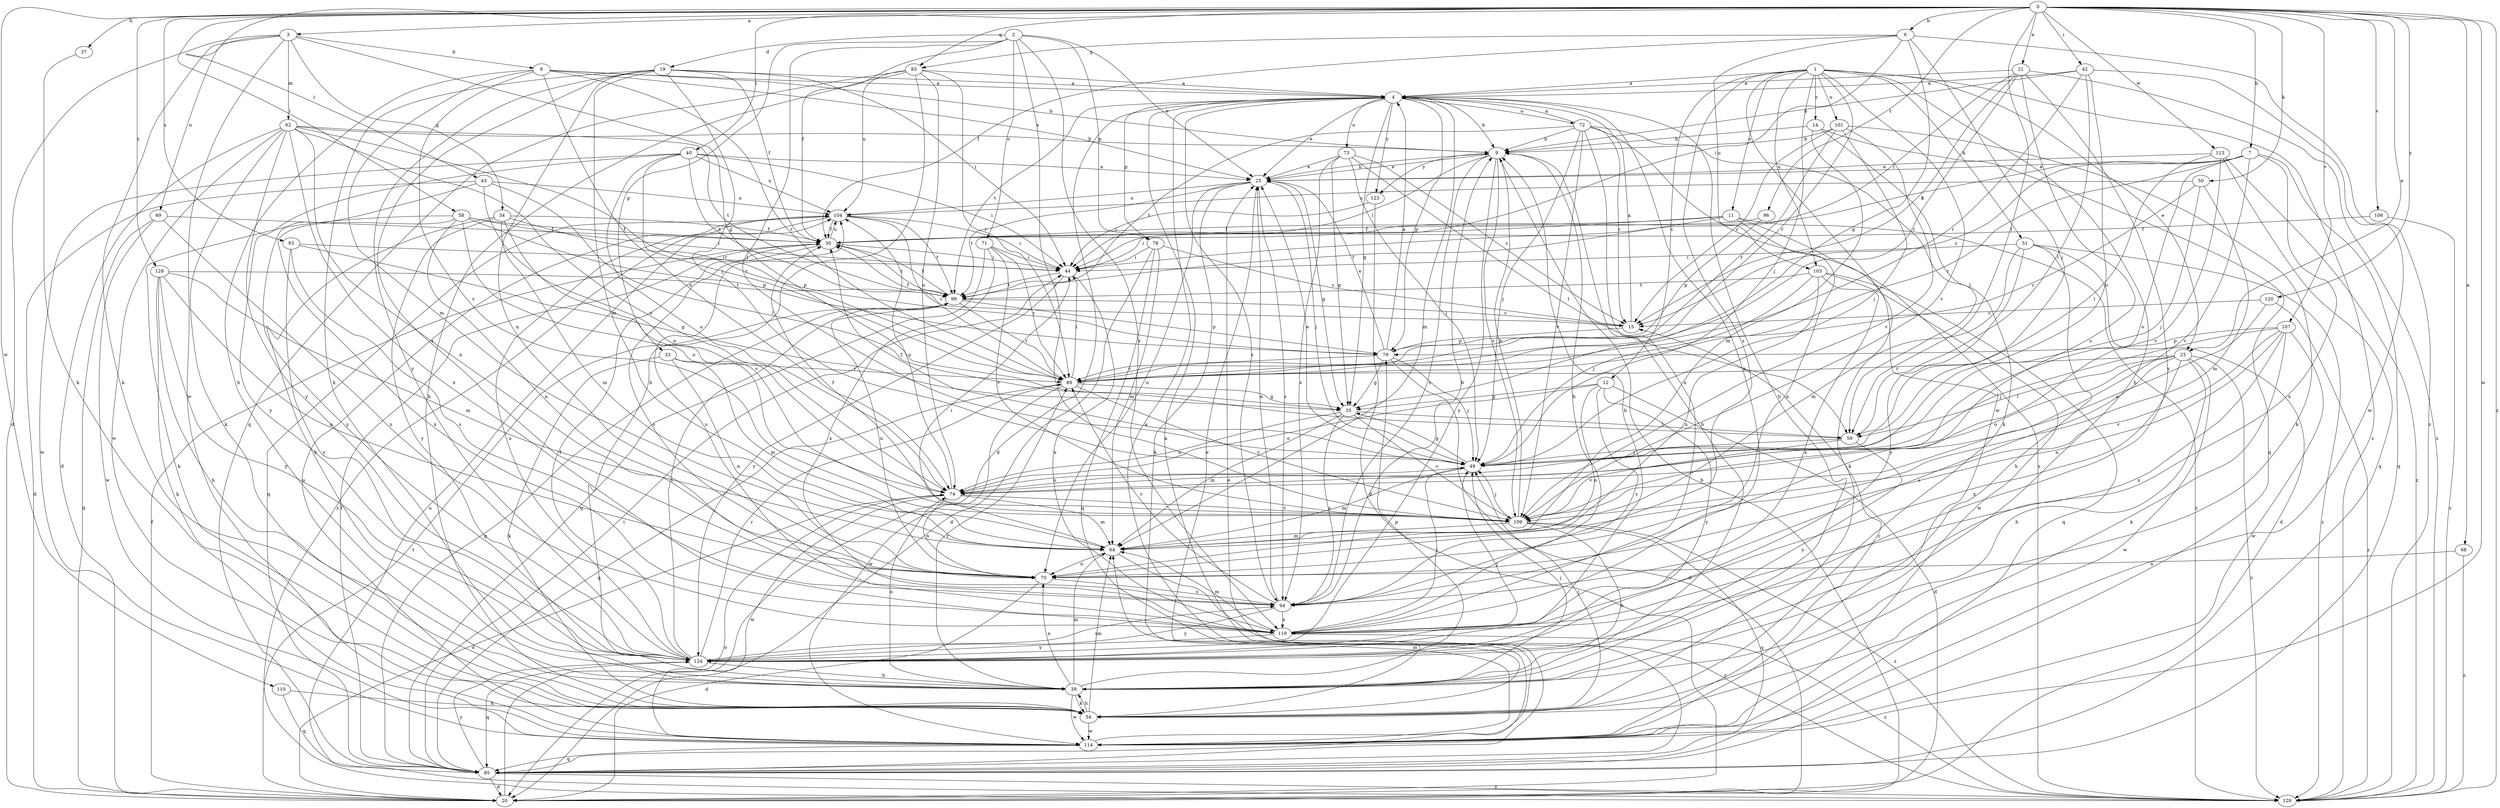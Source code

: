 strict digraph  {
0;
1;
2;
3;
4;
6;
7;
8;
9;
11;
12;
14;
15;
19;
20;
21;
23;
25;
30;
33;
34;
35;
37;
39;
40;
42;
43;
44;
49;
50;
51;
54;
58;
59;
62;
64;
68;
69;
70;
71;
72;
73;
74;
78;
79;
83;
85;
89;
93;
94;
96;
99;
101;
103;
104;
106;
107;
109;
110;
113;
114;
119;
120;
123;
124;
128;
129;
0 -> 3  [label=a];
0 -> 6  [label=b];
0 -> 7  [label=b];
0 -> 21  [label=e];
0 -> 23  [label=e];
0 -> 37  [label=h];
0 -> 40  [label=i];
0 -> 42  [label=i];
0 -> 43  [label=i];
0 -> 50  [label=k];
0 -> 58  [label=l];
0 -> 59  [label=l];
0 -> 68  [label=n];
0 -> 83  [label=q];
0 -> 93  [label=s];
0 -> 96  [label=t];
0 -> 106  [label=v];
0 -> 107  [label=v];
0 -> 110  [label=w];
0 -> 113  [label=w];
0 -> 114  [label=w];
0 -> 120  [label=y];
0 -> 128  [label=z];
0 -> 129  [label=z];
1 -> 4  [label=a];
1 -> 11  [label=c];
1 -> 12  [label=c];
1 -> 14  [label=c];
1 -> 23  [label=e];
1 -> 39  [label=h];
1 -> 49  [label=j];
1 -> 51  [label=k];
1 -> 89  [label=r];
1 -> 94  [label=s];
1 -> 101  [label=u];
1 -> 103  [label=u];
1 -> 109  [label=v];
1 -> 114  [label=w];
1 -> 129  [label=z];
2 -> 19  [label=d];
2 -> 25  [label=e];
2 -> 30  [label=f];
2 -> 33  [label=g];
2 -> 49  [label=j];
2 -> 71  [label=o];
2 -> 78  [label=p];
2 -> 109  [label=v];
2 -> 119  [label=x];
3 -> 8  [label=b];
3 -> 20  [label=d];
3 -> 34  [label=g];
3 -> 35  [label=g];
3 -> 54  [label=k];
3 -> 62  [label=m];
3 -> 69  [label=n];
3 -> 114  [label=w];
4 -> 9  [label=b];
4 -> 20  [label=d];
4 -> 25  [label=e];
4 -> 35  [label=g];
4 -> 39  [label=h];
4 -> 64  [label=m];
4 -> 72  [label=o];
4 -> 73  [label=o];
4 -> 78  [label=p];
4 -> 79  [label=p];
4 -> 94  [label=s];
4 -> 99  [label=t];
4 -> 119  [label=x];
4 -> 123  [label=y];
6 -> 30  [label=f];
6 -> 35  [label=g];
6 -> 44  [label=i];
6 -> 49  [label=j];
6 -> 83  [label=q];
6 -> 103  [label=u];
6 -> 129  [label=z];
7 -> 15  [label=c];
7 -> 25  [label=e];
7 -> 30  [label=f];
7 -> 74  [label=o];
7 -> 85  [label=q];
7 -> 89  [label=r];
7 -> 109  [label=v];
7 -> 119  [label=x];
8 -> 4  [label=a];
8 -> 9  [label=b];
8 -> 25  [label=e];
8 -> 39  [label=h];
8 -> 64  [label=m];
8 -> 74  [label=o];
8 -> 89  [label=r];
8 -> 109  [label=v];
9 -> 25  [label=e];
9 -> 44  [label=i];
9 -> 94  [label=s];
9 -> 109  [label=v];
9 -> 123  [label=y];
9 -> 124  [label=y];
11 -> 30  [label=f];
11 -> 44  [label=i];
11 -> 54  [label=k];
11 -> 70  [label=n];
11 -> 99  [label=t];
11 -> 129  [label=z];
12 -> 20  [label=d];
12 -> 35  [label=g];
12 -> 70  [label=n];
12 -> 74  [label=o];
12 -> 94  [label=s];
12 -> 124  [label=y];
14 -> 9  [label=b];
14 -> 54  [label=k];
14 -> 64  [label=m];
14 -> 85  [label=q];
15 -> 4  [label=a];
15 -> 30  [label=f];
15 -> 79  [label=p];
19 -> 4  [label=a];
19 -> 30  [label=f];
19 -> 39  [label=h];
19 -> 44  [label=i];
19 -> 49  [label=j];
19 -> 64  [label=m];
19 -> 70  [label=n];
19 -> 94  [label=s];
19 -> 124  [label=y];
20 -> 9  [label=b];
20 -> 30  [label=f];
20 -> 74  [label=o];
20 -> 99  [label=t];
21 -> 4  [label=a];
21 -> 15  [label=c];
21 -> 44  [label=i];
21 -> 89  [label=r];
21 -> 94  [label=s];
21 -> 124  [label=y];
21 -> 129  [label=z];
23 -> 39  [label=h];
23 -> 59  [label=l];
23 -> 74  [label=o];
23 -> 89  [label=r];
23 -> 94  [label=s];
23 -> 114  [label=w];
23 -> 119  [label=x];
23 -> 129  [label=z];
25 -> 9  [label=b];
25 -> 35  [label=g];
25 -> 49  [label=j];
25 -> 54  [label=k];
25 -> 70  [label=n];
25 -> 94  [label=s];
25 -> 99  [label=t];
25 -> 104  [label=u];
30 -> 44  [label=i];
30 -> 94  [label=s];
30 -> 99  [label=t];
30 -> 104  [label=u];
33 -> 54  [label=k];
33 -> 64  [label=m];
33 -> 70  [label=n];
33 -> 89  [label=r];
34 -> 30  [label=f];
34 -> 39  [label=h];
34 -> 64  [label=m];
34 -> 79  [label=p];
34 -> 109  [label=v];
34 -> 124  [label=y];
35 -> 59  [label=l];
35 -> 64  [label=m];
35 -> 74  [label=o];
35 -> 94  [label=s];
35 -> 109  [label=v];
37 -> 54  [label=k];
39 -> 9  [label=b];
39 -> 49  [label=j];
39 -> 54  [label=k];
39 -> 64  [label=m];
39 -> 70  [label=n];
39 -> 74  [label=o];
39 -> 79  [label=p];
39 -> 89  [label=r];
39 -> 114  [label=w];
40 -> 25  [label=e];
40 -> 44  [label=i];
40 -> 74  [label=o];
40 -> 89  [label=r];
40 -> 99  [label=t];
40 -> 104  [label=u];
40 -> 114  [label=w];
40 -> 124  [label=y];
42 -> 4  [label=a];
42 -> 9  [label=b];
42 -> 59  [label=l];
42 -> 74  [label=o];
42 -> 89  [label=r];
42 -> 114  [label=w];
43 -> 20  [label=d];
43 -> 59  [label=l];
43 -> 74  [label=o];
43 -> 104  [label=u];
43 -> 124  [label=y];
44 -> 99  [label=t];
44 -> 119  [label=x];
44 -> 124  [label=y];
49 -> 25  [label=e];
49 -> 30  [label=f];
49 -> 35  [label=g];
49 -> 64  [label=m];
49 -> 74  [label=o];
50 -> 49  [label=j];
50 -> 64  [label=m];
50 -> 89  [label=r];
50 -> 104  [label=u];
51 -> 20  [label=d];
51 -> 39  [label=h];
51 -> 44  [label=i];
51 -> 64  [label=m];
51 -> 124  [label=y];
51 -> 129  [label=z];
54 -> 25  [label=e];
54 -> 39  [label=h];
54 -> 49  [label=j];
54 -> 64  [label=m];
54 -> 114  [label=w];
58 -> 30  [label=f];
58 -> 44  [label=i];
58 -> 54  [label=k];
58 -> 70  [label=n];
58 -> 74  [label=o];
58 -> 79  [label=p];
58 -> 119  [label=x];
59 -> 49  [label=j];
59 -> 109  [label=v];
59 -> 124  [label=y];
62 -> 9  [label=b];
62 -> 20  [label=d];
62 -> 54  [label=k];
62 -> 70  [label=n];
62 -> 74  [label=o];
62 -> 89  [label=r];
62 -> 99  [label=t];
62 -> 114  [label=w];
62 -> 119  [label=x];
62 -> 124  [label=y];
64 -> 44  [label=i];
64 -> 70  [label=n];
64 -> 129  [label=z];
68 -> 70  [label=n];
68 -> 129  [label=z];
69 -> 20  [label=d];
69 -> 30  [label=f];
69 -> 114  [label=w];
69 -> 119  [label=x];
70 -> 20  [label=d];
70 -> 94  [label=s];
71 -> 44  [label=i];
71 -> 85  [label=q];
71 -> 89  [label=r];
71 -> 109  [label=v];
71 -> 119  [label=x];
72 -> 4  [label=a];
72 -> 9  [label=b];
72 -> 15  [label=c];
72 -> 49  [label=j];
72 -> 59  [label=l];
72 -> 99  [label=t];
72 -> 109  [label=v];
72 -> 119  [label=x];
72 -> 129  [label=z];
73 -> 15  [label=c];
73 -> 25  [label=e];
73 -> 35  [label=g];
73 -> 49  [label=j];
73 -> 59  [label=l];
73 -> 94  [label=s];
74 -> 20  [label=d];
74 -> 64  [label=m];
74 -> 70  [label=n];
74 -> 104  [label=u];
74 -> 109  [label=v];
74 -> 114  [label=w];
78 -> 15  [label=c];
78 -> 20  [label=d];
78 -> 44  [label=i];
78 -> 64  [label=m];
78 -> 85  [label=q];
79 -> 4  [label=a];
79 -> 20  [label=d];
79 -> 25  [label=e];
79 -> 35  [label=g];
79 -> 49  [label=j];
79 -> 89  [label=r];
83 -> 4  [label=a];
83 -> 39  [label=h];
83 -> 54  [label=k];
83 -> 74  [label=o];
83 -> 85  [label=q];
83 -> 89  [label=r];
83 -> 104  [label=u];
85 -> 4  [label=a];
85 -> 20  [label=d];
85 -> 25  [label=e];
85 -> 30  [label=f];
85 -> 44  [label=i];
85 -> 124  [label=y];
85 -> 129  [label=z];
89 -> 35  [label=g];
89 -> 44  [label=i];
89 -> 85  [label=q];
89 -> 109  [label=v];
89 -> 114  [label=w];
93 -> 35  [label=g];
93 -> 44  [label=i];
93 -> 94  [label=s];
93 -> 124  [label=y];
94 -> 9  [label=b];
94 -> 25  [label=e];
94 -> 89  [label=r];
94 -> 119  [label=x];
94 -> 124  [label=y];
96 -> 30  [label=f];
96 -> 79  [label=p];
99 -> 15  [label=c];
99 -> 30  [label=f];
99 -> 70  [label=n];
99 -> 79  [label=p];
99 -> 85  [label=q];
99 -> 89  [label=r];
101 -> 9  [label=b];
101 -> 15  [label=c];
101 -> 49  [label=j];
101 -> 54  [label=k];
101 -> 89  [label=r];
101 -> 109  [label=v];
103 -> 49  [label=j];
103 -> 70  [label=n];
103 -> 85  [label=q];
103 -> 99  [label=t];
103 -> 114  [label=w];
103 -> 119  [label=x];
104 -> 30  [label=f];
104 -> 44  [label=i];
104 -> 85  [label=q];
104 -> 89  [label=r];
104 -> 99  [label=t];
104 -> 129  [label=z];
106 -> 30  [label=f];
106 -> 129  [label=z];
107 -> 49  [label=j];
107 -> 54  [label=k];
107 -> 70  [label=n];
107 -> 79  [label=p];
107 -> 109  [label=v];
107 -> 114  [label=w];
107 -> 119  [label=x];
109 -> 9  [label=b];
109 -> 30  [label=f];
109 -> 39  [label=h];
109 -> 49  [label=j];
109 -> 64  [label=m];
109 -> 85  [label=q];
109 -> 129  [label=z];
110 -> 54  [label=k];
110 -> 85  [label=q];
113 -> 25  [label=e];
113 -> 59  [label=l];
113 -> 85  [label=q];
113 -> 109  [label=v];
113 -> 129  [label=z];
114 -> 4  [label=a];
114 -> 15  [label=c];
114 -> 64  [label=m];
114 -> 85  [label=q];
114 -> 104  [label=u];
119 -> 9  [label=b];
119 -> 49  [label=j];
119 -> 64  [label=m];
119 -> 104  [label=u];
119 -> 124  [label=y];
119 -> 129  [label=z];
120 -> 15  [label=c];
120 -> 74  [label=o];
120 -> 129  [label=z];
123 -> 20  [label=d];
123 -> 44  [label=i];
124 -> 9  [label=b];
124 -> 30  [label=f];
124 -> 39  [label=h];
124 -> 49  [label=j];
124 -> 85  [label=q];
124 -> 89  [label=r];
124 -> 94  [label=s];
124 -> 99  [label=t];
124 -> 104  [label=u];
128 -> 39  [label=h];
128 -> 54  [label=k];
128 -> 64  [label=m];
128 -> 70  [label=n];
128 -> 99  [label=t];
128 -> 124  [label=y];
129 -> 104  [label=u];
}
